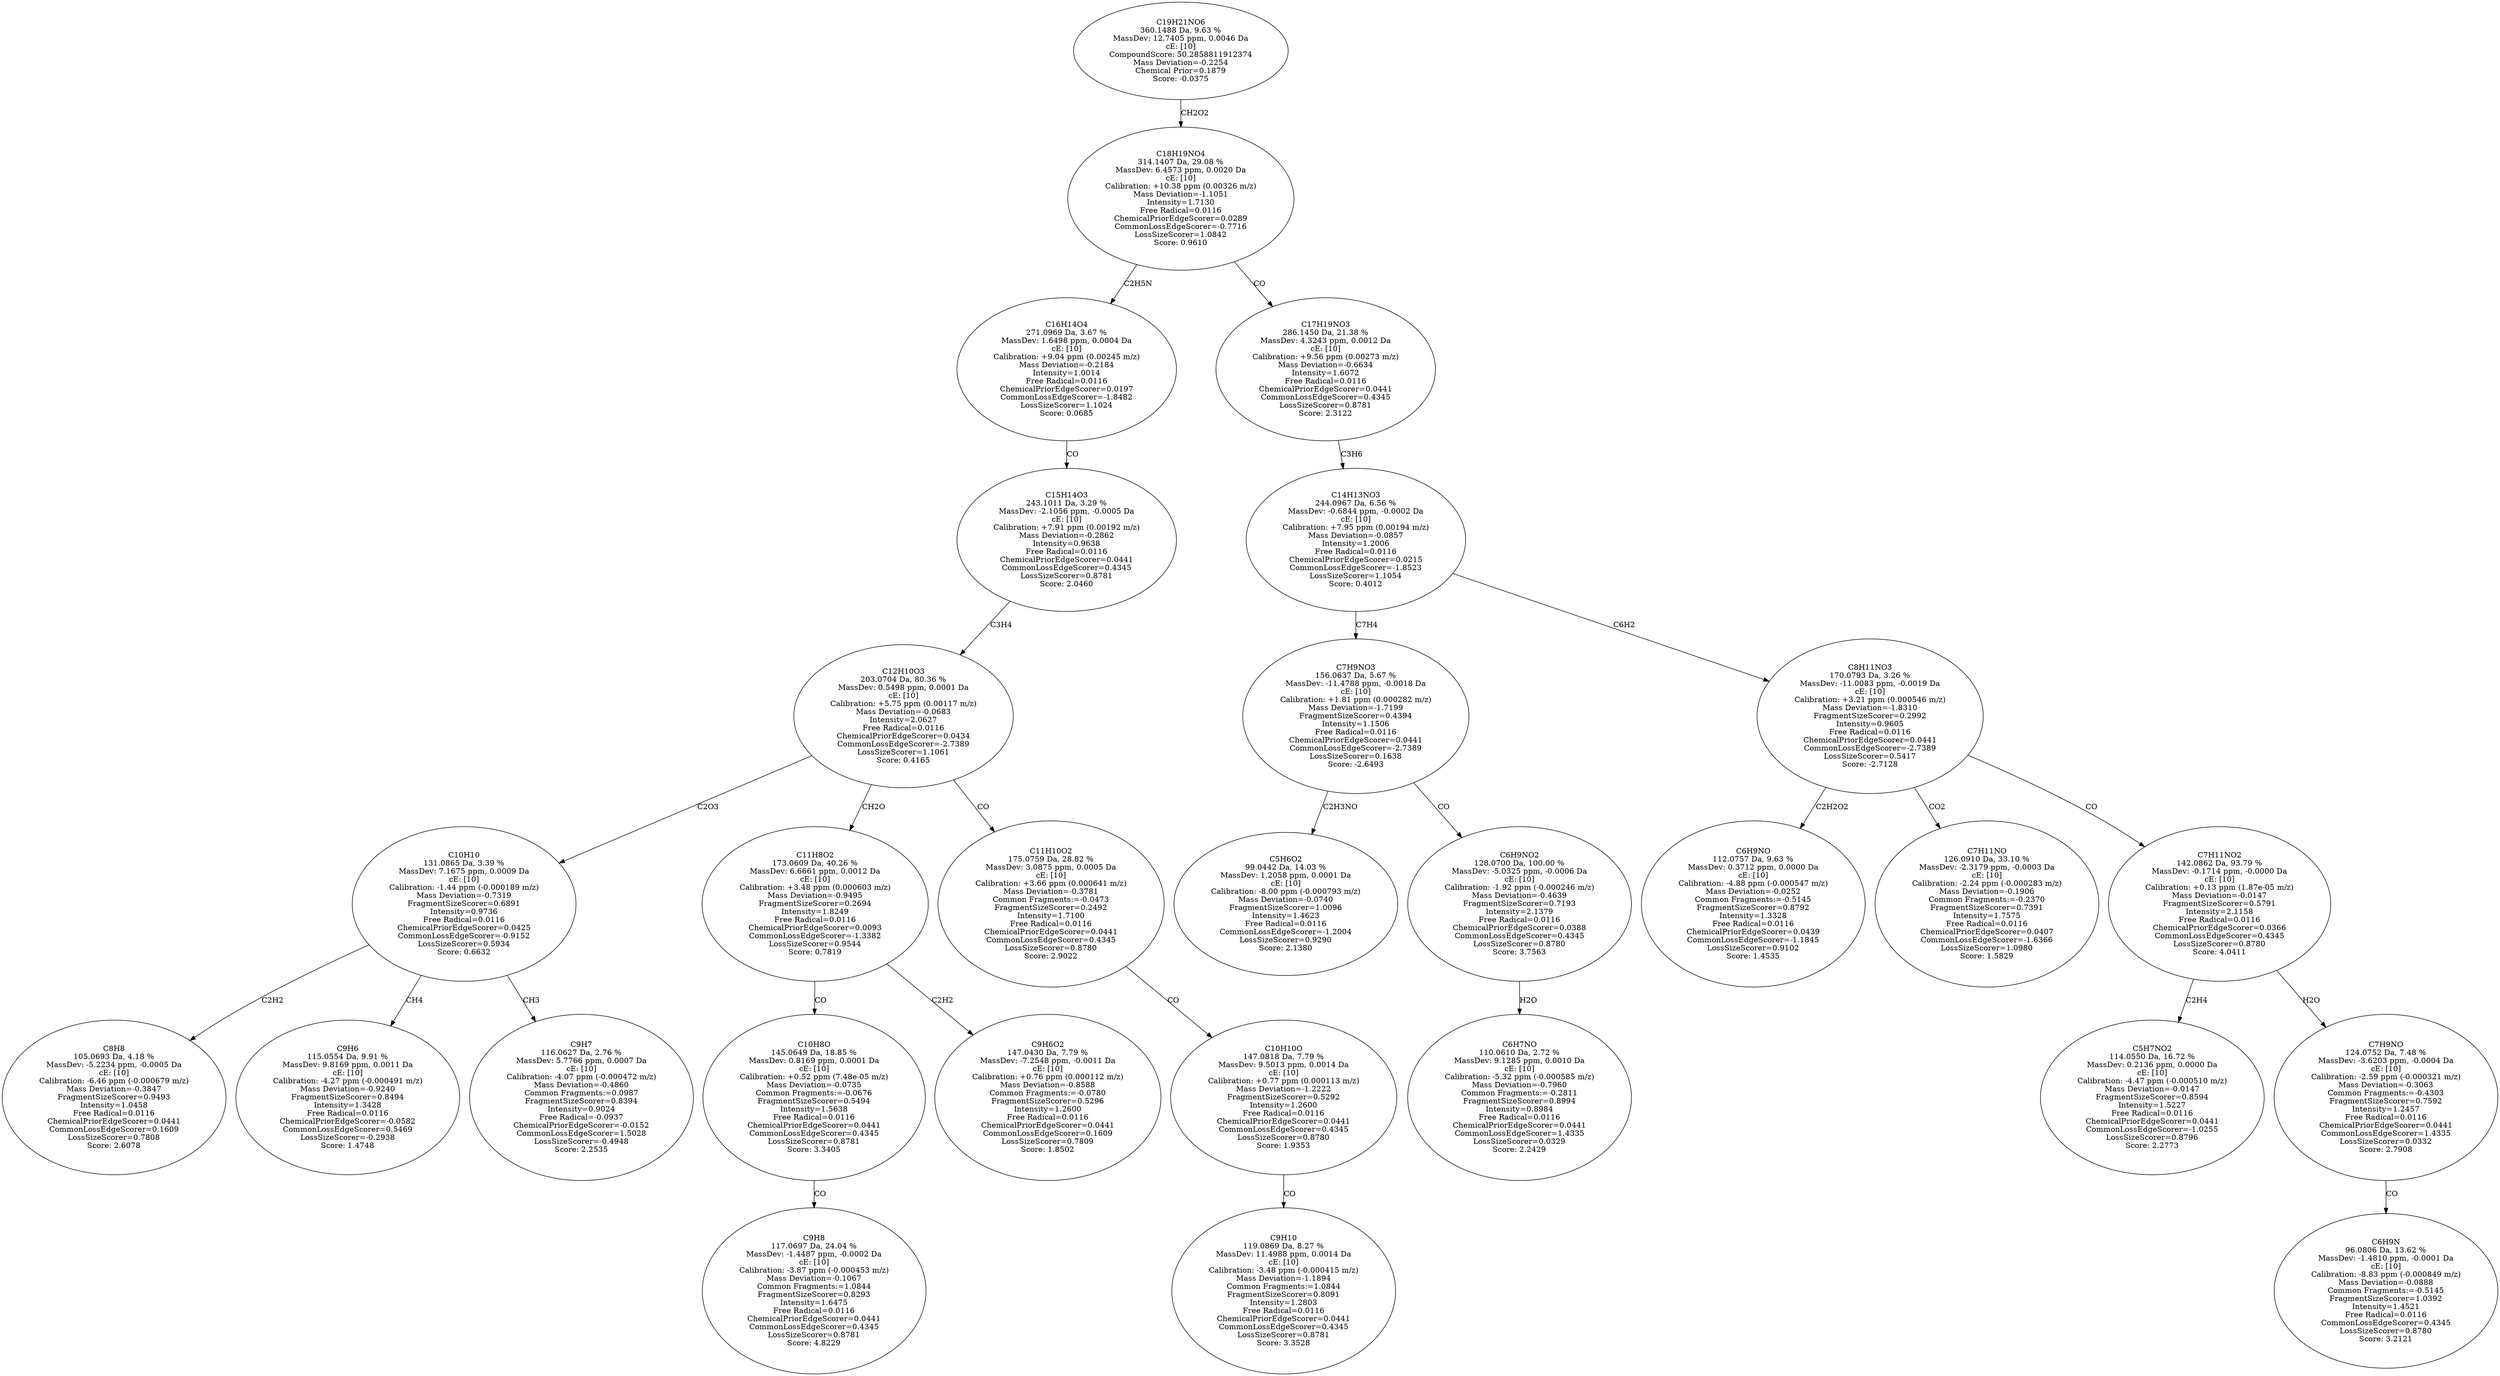 strict digraph {
v1 [label="C8H8\n105.0693 Da, 4.18 %\nMassDev: -5.2234 ppm, -0.0005 Da\ncE: [10]\nCalibration: -6.46 ppm (-0.000679 m/z)\nMass Deviation=-0.3847\nFragmentSizeScorer=0.9493\nIntensity=1.0458\nFree Radical=0.0116\nChemicalPriorEdgeScorer=0.0441\nCommonLossEdgeScorer=0.1609\nLossSizeScorer=0.7808\nScore: 2.6078"];
v2 [label="C9H6\n115.0554 Da, 9.91 %\nMassDev: 9.8169 ppm, 0.0011 Da\ncE: [10]\nCalibration: -4.27 ppm (-0.000491 m/z)\nMass Deviation=-0.9240\nFragmentSizeScorer=0.8494\nIntensity=1.3428\nFree Radical=0.0116\nChemicalPriorEdgeScorer=-0.0582\nCommonLossEdgeScorer=0.5469\nLossSizeScorer=-0.2938\nScore: 1.4748"];
v3 [label="C9H7\n116.0627 Da, 2.76 %\nMassDev: 5.7766 ppm, 0.0007 Da\ncE: [10]\nCalibration: -4.07 ppm (-0.000472 m/z)\nMass Deviation=-0.4860\nCommon Fragments:=0.0987\nFragmentSizeScorer=0.8394\nIntensity=0.9024\nFree Radical=-0.0937\nChemicalPriorEdgeScorer=-0.0152\nCommonLossEdgeScorer=1.5028\nLossSizeScorer=-0.4948\nScore: 2.2535"];
v4 [label="C10H10\n131.0865 Da, 3.39 %\nMassDev: 7.1675 ppm, 0.0009 Da\ncE: [10]\nCalibration: -1.44 ppm (-0.000189 m/z)\nMass Deviation=-0.7319\nFragmentSizeScorer=0.6891\nIntensity=0.9736\nFree Radical=0.0116\nChemicalPriorEdgeScorer=0.0425\nCommonLossEdgeScorer=-0.9152\nLossSizeScorer=0.5934\nScore: 0.6632"];
v5 [label="C9H8\n117.0697 Da, 24.04 %\nMassDev: -1.4487 ppm, -0.0002 Da\ncE: [10]\nCalibration: -3.87 ppm (-0.000453 m/z)\nMass Deviation=-0.1067\nCommon Fragments:=1.0844\nFragmentSizeScorer=0.8293\nIntensity=1.6475\nFree Radical=0.0116\nChemicalPriorEdgeScorer=0.0441\nCommonLossEdgeScorer=0.4345\nLossSizeScorer=0.8781\nScore: 4.8229"];
v6 [label="C10H8O\n145.0649 Da, 18.85 %\nMassDev: 0.8169 ppm, 0.0001 Da\ncE: [10]\nCalibration: +0.52 ppm (7.48e-05 m/z)\nMass Deviation=-0.0735\nCommon Fragments:=-0.0676\nFragmentSizeScorer=0.5494\nIntensity=1.5638\nFree Radical=0.0116\nChemicalPriorEdgeScorer=0.0441\nCommonLossEdgeScorer=0.4345\nLossSizeScorer=0.8781\nScore: 3.3405"];
v7 [label="C9H6O2\n147.0430 Da, 7.79 %\nMassDev: -7.2548 ppm, -0.0011 Da\ncE: [10]\nCalibration: +0.76 ppm (0.000112 m/z)\nMass Deviation=-0.8588\nCommon Fragments:=-0.0780\nFragmentSizeScorer=0.5296\nIntensity=1.2600\nFree Radical=0.0116\nChemicalPriorEdgeScorer=0.0441\nCommonLossEdgeScorer=0.1609\nLossSizeScorer=0.7809\nScore: 1.8502"];
v8 [label="C11H8O2\n173.0609 Da, 40.26 %\nMassDev: 6.6661 ppm, 0.0012 Da\ncE: [10]\nCalibration: +3.48 ppm (0.000603 m/z)\nMass Deviation=-0.9495\nFragmentSizeScorer=0.2694\nIntensity=1.8249\nFree Radical=0.0116\nChemicalPriorEdgeScorer=0.0093\nCommonLossEdgeScorer=-1.3382\nLossSizeScorer=0.9544\nScore: 0.7819"];
v9 [label="C9H10\n119.0869 Da, 8.27 %\nMassDev: 11.4988 ppm, 0.0014 Da\ncE: [10]\nCalibration: -3.48 ppm (-0.000415 m/z)\nMass Deviation=-1.1894\nCommon Fragments:=1.0844\nFragmentSizeScorer=0.8091\nIntensity=1.2803\nFree Radical=0.0116\nChemicalPriorEdgeScorer=0.0441\nCommonLossEdgeScorer=0.4345\nLossSizeScorer=0.8781\nScore: 3.3528"];
v10 [label="C10H10O\n147.0818 Da, 7.79 %\nMassDev: 9.5013 ppm, 0.0014 Da\ncE: [10]\nCalibration: +0.77 ppm (0.000113 m/z)\nMass Deviation=-1.2222\nFragmentSizeScorer=0.5292\nIntensity=1.2600\nFree Radical=0.0116\nChemicalPriorEdgeScorer=0.0441\nCommonLossEdgeScorer=0.4345\nLossSizeScorer=0.8780\nScore: 1.9353"];
v11 [label="C11H10O2\n175.0759 Da, 28.82 %\nMassDev: 3.0875 ppm, 0.0005 Da\ncE: [10]\nCalibration: +3.66 ppm (0.000641 m/z)\nMass Deviation=-0.3781\nCommon Fragments:=-0.0473\nFragmentSizeScorer=0.2492\nIntensity=1.7100\nFree Radical=0.0116\nChemicalPriorEdgeScorer=0.0441\nCommonLossEdgeScorer=0.4345\nLossSizeScorer=0.8780\nScore: 2.9022"];
v12 [label="C12H10O3\n203.0704 Da, 80.36 %\nMassDev: 0.5498 ppm, 0.0001 Da\ncE: [10]\nCalibration: +5.75 ppm (0.00117 m/z)\nMass Deviation=-0.0683\nIntensity=2.0627\nFree Radical=0.0116\nChemicalPriorEdgeScorer=0.0434\nCommonLossEdgeScorer=-2.7389\nLossSizeScorer=1.1061\nScore: 0.4165"];
v13 [label="C15H14O3\n243.1011 Da, 3.29 %\nMassDev: -2.1056 ppm, -0.0005 Da\ncE: [10]\nCalibration: +7.91 ppm (0.00192 m/z)\nMass Deviation=-0.2862\nIntensity=0.9638\nFree Radical=0.0116\nChemicalPriorEdgeScorer=0.0441\nCommonLossEdgeScorer=0.4345\nLossSizeScorer=0.8781\nScore: 2.0460"];
v14 [label="C16H14O4\n271.0969 Da, 3.67 %\nMassDev: 1.6498 ppm, 0.0004 Da\ncE: [10]\nCalibration: +9.04 ppm (0.00245 m/z)\nMass Deviation=-0.2184\nIntensity=1.0014\nFree Radical=0.0116\nChemicalPriorEdgeScorer=0.0197\nCommonLossEdgeScorer=-1.8482\nLossSizeScorer=1.1024\nScore: 0.0685"];
v15 [label="C5H6O2\n99.0442 Da, 14.03 %\nMassDev: 1.2058 ppm, 0.0001 Da\ncE: [10]\nCalibration: -8.00 ppm (-0.000793 m/z)\nMass Deviation=-0.0740\nFragmentSizeScorer=1.0096\nIntensity=1.4623\nFree Radical=0.0116\nCommonLossEdgeScorer=-1.2004\nLossSizeScorer=0.9290\nScore: 2.1380"];
v16 [label="C6H7NO\n110.0610 Da, 2.72 %\nMassDev: 9.1285 ppm, 0.0010 Da\ncE: [10]\nCalibration: -5.32 ppm (-0.000585 m/z)\nMass Deviation=-0.7960\nCommon Fragments:=-0.2811\nFragmentSizeScorer=0.8994\nIntensity=0.8984\nFree Radical=0.0116\nChemicalPriorEdgeScorer=0.0441\nCommonLossEdgeScorer=1.4335\nLossSizeScorer=0.0329\nScore: 2.2429"];
v17 [label="C6H9NO2\n128.0700 Da, 100.00 %\nMassDev: -5.0325 ppm, -0.0006 Da\ncE: [10]\nCalibration: -1.92 ppm (-0.000246 m/z)\nMass Deviation=-0.4639\nFragmentSizeScorer=0.7193\nIntensity=2.1379\nFree Radical=0.0116\nChemicalPriorEdgeScorer=0.0388\nCommonLossEdgeScorer=0.4345\nLossSizeScorer=0.8780\nScore: 3.7563"];
v18 [label="C7H9NO3\n156.0637 Da, 5.67 %\nMassDev: -11.4788 ppm, -0.0018 Da\ncE: [10]\nCalibration: +1.81 ppm (0.000282 m/z)\nMass Deviation=-1.7199\nFragmentSizeScorer=0.4394\nIntensity=1.1506\nFree Radical=0.0116\nChemicalPriorEdgeScorer=0.0441\nCommonLossEdgeScorer=-2.7389\nLossSizeScorer=0.1638\nScore: -2.6493"];
v19 [label="C6H9NO\n112.0757 Da, 9.63 %\nMassDev: 0.3712 ppm, 0.0000 Da\ncE: [10]\nCalibration: -4.88 ppm (-0.000547 m/z)\nMass Deviation=-0.0252\nCommon Fragments:=-0.5145\nFragmentSizeScorer=0.8792\nIntensity=1.3328\nFree Radical=0.0116\nChemicalPriorEdgeScorer=0.0439\nCommonLossEdgeScorer=-1.1845\nLossSizeScorer=0.9102\nScore: 1.4535"];
v20 [label="C7H11NO\n126.0910 Da, 33.10 %\nMassDev: -2.3179 ppm, -0.0003 Da\ncE: [10]\nCalibration: -2.24 ppm (-0.000283 m/z)\nMass Deviation=-0.1906\nCommon Fragments:=-0.2370\nFragmentSizeScorer=0.7391\nIntensity=1.7575\nFree Radical=0.0116\nChemicalPriorEdgeScorer=0.0407\nCommonLossEdgeScorer=-1.6366\nLossSizeScorer=1.0980\nScore: 1.5829"];
v21 [label="C5H7NO2\n114.0550 Da, 16.72 %\nMassDev: 0.2136 ppm, 0.0000 Da\ncE: [10]\nCalibration: -4.47 ppm (-0.000510 m/z)\nMass Deviation=-0.0147\nFragmentSizeScorer=0.8594\nIntensity=1.5227\nFree Radical=0.0116\nChemicalPriorEdgeScorer=0.0441\nCommonLossEdgeScorer=-1.0255\nLossSizeScorer=0.8796\nScore: 2.2773"];
v22 [label="C6H9N\n96.0806 Da, 13.62 %\nMassDev: -1.4810 ppm, -0.0001 Da\ncE: [10]\nCalibration: -8.83 ppm (-0.000849 m/z)\nMass Deviation=-0.0888\nCommon Fragments:=-0.5145\nFragmentSizeScorer=1.0392\nIntensity=1.4521\nFree Radical=0.0116\nCommonLossEdgeScorer=0.4345\nLossSizeScorer=0.8780\nScore: 3.2121"];
v23 [label="C7H9NO\n124.0752 Da, 7.48 %\nMassDev: -3.6203 ppm, -0.0004 Da\ncE: [10]\nCalibration: -2.59 ppm (-0.000321 m/z)\nMass Deviation=-0.3063\nCommon Fragments:=-0.4303\nFragmentSizeScorer=0.7592\nIntensity=1.2457\nFree Radical=0.0116\nChemicalPriorEdgeScorer=0.0441\nCommonLossEdgeScorer=1.4335\nLossSizeScorer=0.0332\nScore: 2.7908"];
v24 [label="C7H11NO2\n142.0862 Da, 93.79 %\nMassDev: -0.1714 ppm, -0.0000 Da\ncE: [10]\nCalibration: +0.13 ppm (1.87e-05 m/z)\nMass Deviation=-0.0147\nFragmentSizeScorer=0.5791\nIntensity=2.1158\nFree Radical=0.0116\nChemicalPriorEdgeScorer=0.0366\nCommonLossEdgeScorer=0.4345\nLossSizeScorer=0.8780\nScore: 4.0411"];
v25 [label="C8H11NO3\n170.0793 Da, 3.26 %\nMassDev: -11.0083 ppm, -0.0019 Da\ncE: [10]\nCalibration: +3.21 ppm (0.000546 m/z)\nMass Deviation=-1.8310\nFragmentSizeScorer=0.2992\nIntensity=0.9605\nFree Radical=0.0116\nChemicalPriorEdgeScorer=0.0441\nCommonLossEdgeScorer=-2.7389\nLossSizeScorer=0.5417\nScore: -2.7128"];
v26 [label="C14H13NO3\n244.0967 Da, 6.56 %\nMassDev: -0.6844 ppm, -0.0002 Da\ncE: [10]\nCalibration: +7.95 ppm (0.00194 m/z)\nMass Deviation=-0.0857\nIntensity=1.2006\nFree Radical=0.0116\nChemicalPriorEdgeScorer=0.0215\nCommonLossEdgeScorer=-1.8523\nLossSizeScorer=1.1054\nScore: 0.4012"];
v27 [label="C17H19NO3\n286.1450 Da, 21.38 %\nMassDev: 4.3243 ppm, 0.0012 Da\ncE: [10]\nCalibration: +9.56 ppm (0.00273 m/z)\nMass Deviation=-0.6634\nIntensity=1.6072\nFree Radical=0.0116\nChemicalPriorEdgeScorer=0.0441\nCommonLossEdgeScorer=0.4345\nLossSizeScorer=0.8781\nScore: 2.3122"];
v28 [label="C18H19NO4\n314.1407 Da, 29.08 %\nMassDev: 6.4573 ppm, 0.0020 Da\ncE: [10]\nCalibration: +10.38 ppm (0.00326 m/z)\nMass Deviation=-1.1051\nIntensity=1.7130\nFree Radical=0.0116\nChemicalPriorEdgeScorer=0.0289\nCommonLossEdgeScorer=-0.7716\nLossSizeScorer=1.0842\nScore: 0.9610"];
v29 [label="C19H21NO6\n360.1488 Da, 9.63 %\nMassDev: 12.7405 ppm, 0.0046 Da\ncE: [10]\nCompoundScore: 50.2858811912374\nMass Deviation=-0.2254\nChemical Prior=0.1879\nScore: -0.0375"];
v4 -> v1 [label="C2H2"];
v4 -> v2 [label="CH4"];
v4 -> v3 [label="CH3"];
v12 -> v4 [label="C2O3"];
v6 -> v5 [label="CO"];
v8 -> v6 [label="CO"];
v8 -> v7 [label="C2H2"];
v12 -> v8 [label="CH2O"];
v10 -> v9 [label="CO"];
v11 -> v10 [label="CO"];
v12 -> v11 [label="CO"];
v13 -> v12 [label="C3H4"];
v14 -> v13 [label="CO"];
v28 -> v14 [label="C2H5N"];
v18 -> v15 [label="C2H3NO"];
v17 -> v16 [label="H2O"];
v18 -> v17 [label="CO"];
v26 -> v18 [label="C7H4"];
v25 -> v19 [label="C2H2O2"];
v25 -> v20 [label="CO2"];
v24 -> v21 [label="C2H4"];
v23 -> v22 [label="CO"];
v24 -> v23 [label="H2O"];
v25 -> v24 [label="CO"];
v26 -> v25 [label="C6H2"];
v27 -> v26 [label="C3H6"];
v28 -> v27 [label="CO"];
v29 -> v28 [label="CH2O2"];
}